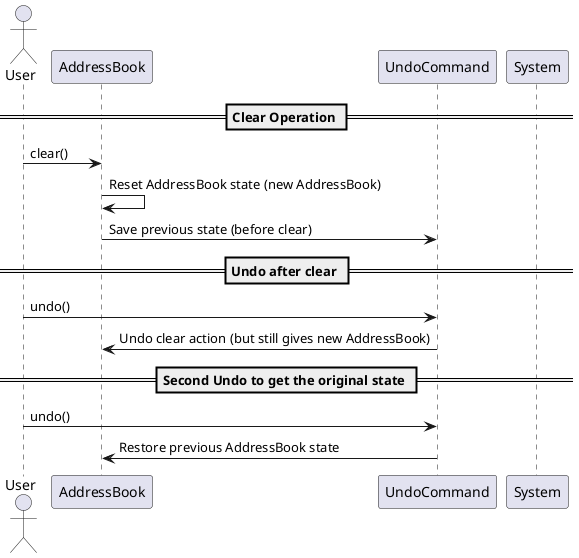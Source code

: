 @startuml
actor User
participant AddressBook
participant UndoCommand
participant System

== Clear Operation ==
User -> AddressBook: clear()
AddressBook -> AddressBook: Reset AddressBook state (new AddressBook)
AddressBook -> UndoCommand: Save previous state (before clear)

== Undo after clear ==
User -> UndoCommand: undo()
UndoCommand -> AddressBook: Undo clear action (but still gives new AddressBook)

== Second Undo to get the original state ==
User -> UndoCommand: undo()
UndoCommand -> AddressBook: Restore previous AddressBook state

@enduml
